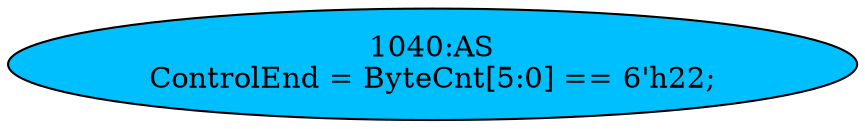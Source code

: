 strict digraph "" {
	node [label="\N"];
	"1040:AS"	 [ast="<pyverilog.vparser.ast.Assign object at 0x7f37fb677510>",
		def_var="['ControlEnd']",
		fillcolor=deepskyblue,
		label="1040:AS
ControlEnd = ByteCnt[5:0] == 6'h22;",
		statements="[]",
		style=filled,
		typ=Assign,
		use_var="['ByteCnt']"];
}

